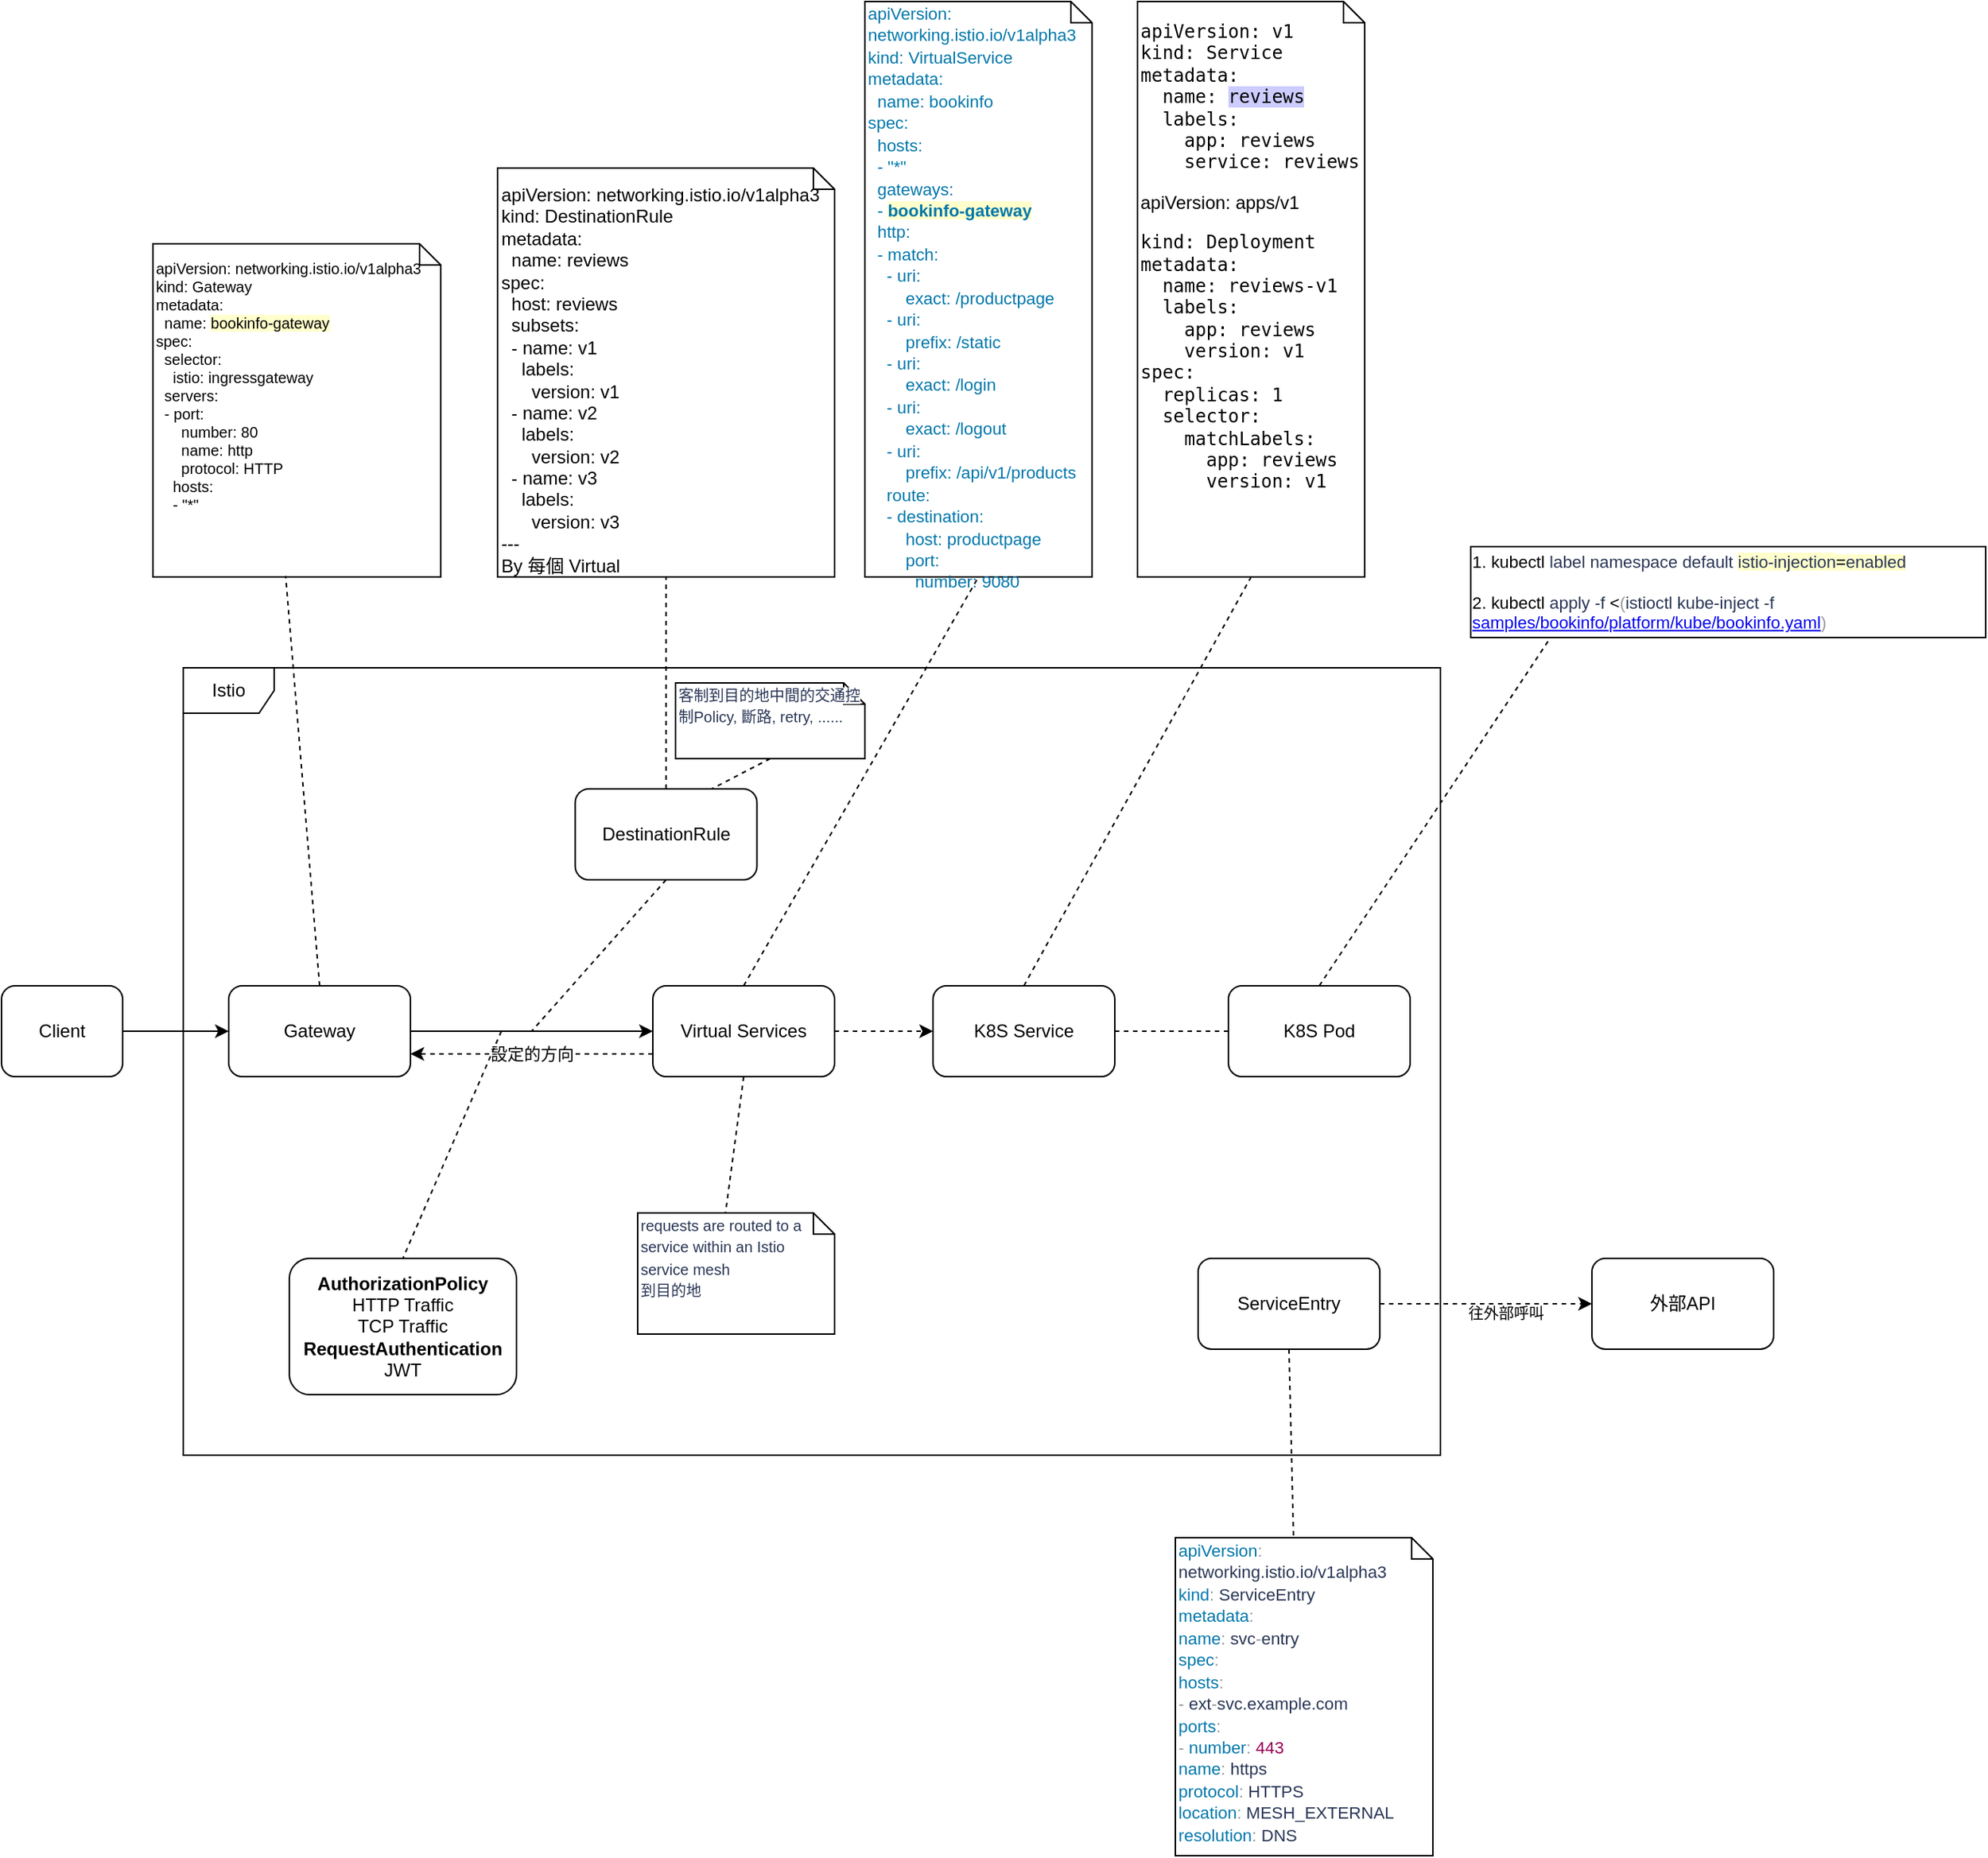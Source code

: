 <mxfile version="13.3.1" type="device"><diagram id="-g5RKFeJnQJrE_im4Ep_" name="Page-1"><mxGraphModel dx="1422" dy="1991" grid="1" gridSize="10" guides="1" tooltips="1" connect="1" arrows="1" fold="1" page="1" pageScale="1" pageWidth="827" pageHeight="1169" math="0" shadow="0"><root><mxCell id="0"/><mxCell id="1" parent="0"/><mxCell id="7yy62zQaG-G3kL9lAPRh-15" value="Istio" style="shape=umlFrame;whiteSpace=wrap;html=1;" vertex="1" parent="1"><mxGeometry x="370" y="-690" width="830" height="520" as="geometry"/></mxCell><mxCell id="7yy62zQaG-G3kL9lAPRh-1" value="Virtual Services" style="rounded=1;whiteSpace=wrap;html=1;" vertex="1" parent="1"><mxGeometry x="680" y="-480" width="120" height="60" as="geometry"/></mxCell><mxCell id="7yy62zQaG-G3kL9lAPRh-2" value="Gateway" style="rounded=1;whiteSpace=wrap;html=1;" vertex="1" parent="1"><mxGeometry x="400" y="-480" width="120" height="60" as="geometry"/></mxCell><mxCell id="7yy62zQaG-G3kL9lAPRh-3" value="&lt;span style=&quot;color: rgb(41 , 54 , 85) ; font-family: &amp;#34;barlow&amp;#34; , sans-serif ; background-color: rgb(255 , 255 , 255)&quot;&gt;&lt;font style=&quot;font-size: 10px&quot;&gt;requests are routed to a service within an Istio service mesh&lt;br&gt;到目的地&lt;br&gt;&lt;/font&gt;&lt;/span&gt;" style="shape=note;whiteSpace=wrap;html=1;size=14;verticalAlign=top;align=left;spacingTop=-6;" vertex="1" parent="1"><mxGeometry x="670" y="-330" width="130" height="80" as="geometry"/></mxCell><mxCell id="7yy62zQaG-G3kL9lAPRh-4" value="" style="endArrow=none;dashed=1;html=1;entryX=0;entryY=0;entryDx=58;entryDy=0;entryPerimeter=0;exitX=0.5;exitY=1;exitDx=0;exitDy=0;" edge="1" parent="1" source="7yy62zQaG-G3kL9lAPRh-1" target="7yy62zQaG-G3kL9lAPRh-3"><mxGeometry width="50" height="50" relative="1" as="geometry"><mxPoint x="745" y="-480" as="sourcePoint"/><mxPoint x="1150" y="-260" as="targetPoint"/></mxGeometry></mxCell><mxCell id="7yy62zQaG-G3kL9lAPRh-5" value="DestinationRule" style="rounded=1;whiteSpace=wrap;html=1;" vertex="1" parent="1"><mxGeometry x="628.75" y="-610" width="120" height="60" as="geometry"/></mxCell><mxCell id="7yy62zQaG-G3kL9lAPRh-6" value="&lt;font color=&quot;#293655&quot; face=&quot;barlow, sans-serif&quot;&gt;&lt;span style=&quot;font-size: 10px ; background-color: rgb(255 , 255 , 255)&quot;&gt;客制到目的地中間的交通控制Policy, 斷路, retry, ......&lt;/span&gt;&lt;/font&gt;" style="shape=note;whiteSpace=wrap;html=1;size=14;verticalAlign=top;align=left;spacingTop=-6;" vertex="1" parent="1"><mxGeometry x="695" y="-680" width="125" height="50" as="geometry"/></mxCell><mxCell id="7yy62zQaG-G3kL9lAPRh-7" value="" style="endArrow=none;dashed=1;html=1;entryX=0.75;entryY=0;entryDx=0;entryDy=0;exitX=0.5;exitY=1;exitDx=0;exitDy=0;exitPerimeter=0;" edge="1" parent="1" source="7yy62zQaG-G3kL9lAPRh-6" target="7yy62zQaG-G3kL9lAPRh-5"><mxGeometry width="50" height="50" relative="1" as="geometry"><mxPoint x="802.5" y="-320" as="sourcePoint"/><mxPoint x="802.5" y="-220" as="targetPoint"/></mxGeometry></mxCell><mxCell id="7yy62zQaG-G3kL9lAPRh-8" value="K8S Service" style="rounded=1;whiteSpace=wrap;html=1;" vertex="1" parent="1"><mxGeometry x="865" y="-480" width="120" height="60" as="geometry"/></mxCell><mxCell id="7yy62zQaG-G3kL9lAPRh-10" value="K8S Pod" style="rounded=1;whiteSpace=wrap;html=1;" vertex="1" parent="1"><mxGeometry x="1060" y="-480" width="120" height="60" as="geometry"/></mxCell><mxCell id="7yy62zQaG-G3kL9lAPRh-11" value="" style="endArrow=classic;html=1;exitX=1;exitY=0.5;exitDx=0;exitDy=0;" edge="1" parent="1" source="7yy62zQaG-G3kL9lAPRh-2" target="7yy62zQaG-G3kL9lAPRh-1"><mxGeometry width="50" height="50" relative="1" as="geometry"><mxPoint x="580" y="-450" as="sourcePoint"/><mxPoint x="840" y="-420" as="targetPoint"/></mxGeometry></mxCell><mxCell id="7yy62zQaG-G3kL9lAPRh-12" value="Client" style="rounded=1;whiteSpace=wrap;html=1;" vertex="1" parent="1"><mxGeometry x="250" y="-480" width="80" height="60" as="geometry"/></mxCell><mxCell id="7yy62zQaG-G3kL9lAPRh-13" value="" style="endArrow=classic;html=1;exitX=1;exitY=0.5;exitDx=0;exitDy=0;entryX=0;entryY=0.5;entryDx=0;entryDy=0;" edge="1" parent="1" source="7yy62zQaG-G3kL9lAPRh-12" target="7yy62zQaG-G3kL9lAPRh-2"><mxGeometry width="50" height="50" relative="1" as="geometry"><mxPoint x="580" y="-170" as="sourcePoint"/><mxPoint x="630" y="-220" as="targetPoint"/></mxGeometry></mxCell><mxCell id="7yy62zQaG-G3kL9lAPRh-16" value="設定的方向" style="endArrow=classic;html=1;exitX=0;exitY=0.75;exitDx=0;exitDy=0;entryX=1;entryY=0.75;entryDx=0;entryDy=0;dashed=1;" edge="1" parent="1" source="7yy62zQaG-G3kL9lAPRh-1" target="7yy62zQaG-G3kL9lAPRh-2"><mxGeometry width="50" height="50" relative="1" as="geometry"><mxPoint x="810" y="-460" as="sourcePoint"/><mxPoint x="580" y="-465" as="targetPoint"/></mxGeometry></mxCell><mxCell id="7yy62zQaG-G3kL9lAPRh-18" value="" style="endArrow=none;dashed=1;html=1;entryX=0.5;entryY=1;entryDx=0;entryDy=0;entryPerimeter=0;" edge="1" parent="1" source="7yy62zQaG-G3kL9lAPRh-5" target="7yy62zQaG-G3kL9lAPRh-28"><mxGeometry width="50" height="50" relative="1" as="geometry"><mxPoint x="640" y="-450" as="sourcePoint"/><mxPoint x="679.52" y="-1078.95" as="targetPoint"/></mxGeometry></mxCell><mxCell id="7yy62zQaG-G3kL9lAPRh-19" value="ServiceEntry" style="rounded=1;whiteSpace=wrap;html=1;" vertex="1" parent="1"><mxGeometry x="1040" y="-300" width="120" height="60" as="geometry"/></mxCell><mxCell id="7yy62zQaG-G3kL9lAPRh-20" value="&lt;span class=&quot;token key atrule&quot; style=&quot;box-sizing: border-box ; margin: 0px ; padding: 0px ; border: 0px ; font-stretch: inherit ; font-size: 11.2px ; line-height: inherit ; font-family: , &amp;#34;menlo&amp;#34; , &amp;#34;monaco&amp;#34; , &amp;#34;consolas&amp;#34; , &amp;#34;liberation mono&amp;#34; , &amp;#34;courier new&amp;#34; , monospace ; vertical-align: baseline ; color: rgb(0 , 119 , 170)&quot;&gt;apiVersion&lt;/span&gt;&lt;span class=&quot;token punctuation&quot; style=&quot;box-sizing: border-box ; margin: 0px ; padding: 0px ; border: 0px ; font-stretch: inherit ; font-size: 11.2px ; line-height: inherit ; font-family: , &amp;#34;menlo&amp;#34; , &amp;#34;monaco&amp;#34; , &amp;#34;consolas&amp;#34; , &amp;#34;liberation mono&amp;#34; , &amp;#34;courier new&amp;#34; , monospace ; vertical-align: baseline ; color: rgb(153 , 153 , 153)&quot;&gt;:&lt;/span&gt;&lt;span style=&quot;color: rgb(41 , 54 , 85) ; font-family: , &amp;#34;menlo&amp;#34; , &amp;#34;monaco&amp;#34; , &amp;#34;consolas&amp;#34; , &amp;#34;liberation mono&amp;#34; , &amp;#34;courier new&amp;#34; , monospace ; font-size: 11.2px&quot;&gt; networking.istio.io/v1alpha3&lt;br/&gt;&lt;/span&gt;&lt;span class=&quot;token key atrule&quot; style=&quot;box-sizing: border-box ; margin: 0px ; padding: 0px ; border: 0px ; font-stretch: inherit ; font-size: 11.2px ; line-height: inherit ; font-family: , &amp;#34;menlo&amp;#34; , &amp;#34;monaco&amp;#34; , &amp;#34;consolas&amp;#34; , &amp;#34;liberation mono&amp;#34; , &amp;#34;courier new&amp;#34; , monospace ; vertical-align: baseline ; color: rgb(0 , 119 , 170)&quot;&gt;kind&lt;/span&gt;&lt;span class=&quot;token punctuation&quot; style=&quot;box-sizing: border-box ; margin: 0px ; padding: 0px ; border: 0px ; font-stretch: inherit ; font-size: 11.2px ; line-height: inherit ; font-family: , &amp;#34;menlo&amp;#34; , &amp;#34;monaco&amp;#34; , &amp;#34;consolas&amp;#34; , &amp;#34;liberation mono&amp;#34; , &amp;#34;courier new&amp;#34; , monospace ; vertical-align: baseline ; color: rgb(153 , 153 , 153)&quot;&gt;:&lt;/span&gt;&lt;span style=&quot;color: rgb(41 , 54 , 85) ; font-family: , &amp;#34;menlo&amp;#34; , &amp;#34;monaco&amp;#34; , &amp;#34;consolas&amp;#34; , &amp;#34;liberation mono&amp;#34; , &amp;#34;courier new&amp;#34; , monospace ; font-size: 11.2px&quot;&gt; ServiceEntry&lt;br/&gt;&lt;/span&gt;&lt;span class=&quot;token key atrule&quot; style=&quot;box-sizing: border-box ; margin: 0px ; padding: 0px ; border: 0px ; font-stretch: inherit ; font-size: 11.2px ; line-height: inherit ; font-family: , &amp;#34;menlo&amp;#34; , &amp;#34;monaco&amp;#34; , &amp;#34;consolas&amp;#34; , &amp;#34;liberation mono&amp;#34; , &amp;#34;courier new&amp;#34; , monospace ; vertical-align: baseline ; color: rgb(0 , 119 , 170)&quot;&gt;metadata&lt;/span&gt;&lt;span class=&quot;token punctuation&quot; style=&quot;box-sizing: border-box ; margin: 0px ; padding: 0px ; border: 0px ; font-stretch: inherit ; font-size: 11.2px ; line-height: inherit ; font-family: , &amp;#34;menlo&amp;#34; , &amp;#34;monaco&amp;#34; , &amp;#34;consolas&amp;#34; , &amp;#34;liberation mono&amp;#34; , &amp;#34;courier new&amp;#34; , monospace ; vertical-align: baseline ; color: rgb(153 , 153 , 153)&quot;&gt;:&lt;/span&gt;&lt;span style=&quot;color: rgb(41 , 54 , 85) ; font-family: , &amp;#34;menlo&amp;#34; , &amp;#34;monaco&amp;#34; , &amp;#34;consolas&amp;#34; , &amp;#34;liberation mono&amp;#34; , &amp;#34;courier new&amp;#34; , monospace ; font-size: 11.2px&quot;&gt;&lt;br/&gt;  &lt;/span&gt;&lt;span class=&quot;token key atrule&quot; style=&quot;box-sizing: border-box ; margin: 0px ; padding: 0px ; border: 0px ; font-stretch: inherit ; font-size: 11.2px ; line-height: inherit ; font-family: , &amp;#34;menlo&amp;#34; , &amp;#34;monaco&amp;#34; , &amp;#34;consolas&amp;#34; , &amp;#34;liberation mono&amp;#34; , &amp;#34;courier new&amp;#34; , monospace ; vertical-align: baseline ; color: rgb(0 , 119 , 170)&quot;&gt;name&lt;/span&gt;&lt;span class=&quot;token punctuation&quot; style=&quot;box-sizing: border-box ; margin: 0px ; padding: 0px ; border: 0px ; font-stretch: inherit ; font-size: 11.2px ; line-height: inherit ; font-family: , &amp;#34;menlo&amp;#34; , &amp;#34;monaco&amp;#34; , &amp;#34;consolas&amp;#34; , &amp;#34;liberation mono&amp;#34; , &amp;#34;courier new&amp;#34; , monospace ; vertical-align: baseline ; color: rgb(153 , 153 , 153)&quot;&gt;:&lt;/span&gt;&lt;span style=&quot;color: rgb(41 , 54 , 85) ; font-family: , &amp;#34;menlo&amp;#34; , &amp;#34;monaco&amp;#34; , &amp;#34;consolas&amp;#34; , &amp;#34;liberation mono&amp;#34; , &amp;#34;courier new&amp;#34; , monospace ; font-size: 11.2px&quot;&gt; svc&lt;/span&gt;&lt;span class=&quot;token punctuation&quot; style=&quot;box-sizing: border-box ; margin: 0px ; padding: 0px ; border: 0px ; font-stretch: inherit ; font-size: 11.2px ; line-height: inherit ; font-family: , &amp;#34;menlo&amp;#34; , &amp;#34;monaco&amp;#34; , &amp;#34;consolas&amp;#34; , &amp;#34;liberation mono&amp;#34; , &amp;#34;courier new&amp;#34; , monospace ; vertical-align: baseline ; color: rgb(153 , 153 , 153)&quot;&gt;-&lt;/span&gt;&lt;span style=&quot;color: rgb(41 , 54 , 85) ; font-family: , &amp;#34;menlo&amp;#34; , &amp;#34;monaco&amp;#34; , &amp;#34;consolas&amp;#34; , &amp;#34;liberation mono&amp;#34; , &amp;#34;courier new&amp;#34; , monospace ; font-size: 11.2px&quot;&gt;entry&lt;br/&gt;&lt;/span&gt;&lt;span class=&quot;token key atrule&quot; style=&quot;box-sizing: border-box ; margin: 0px ; padding: 0px ; border: 0px ; font-stretch: inherit ; font-size: 11.2px ; line-height: inherit ; font-family: , &amp;#34;menlo&amp;#34; , &amp;#34;monaco&amp;#34; , &amp;#34;consolas&amp;#34; , &amp;#34;liberation mono&amp;#34; , &amp;#34;courier new&amp;#34; , monospace ; vertical-align: baseline ; color: rgb(0 , 119 , 170)&quot;&gt;spec&lt;/span&gt;&lt;span class=&quot;token punctuation&quot; style=&quot;box-sizing: border-box ; margin: 0px ; padding: 0px ; border: 0px ; font-stretch: inherit ; font-size: 11.2px ; line-height: inherit ; font-family: , &amp;#34;menlo&amp;#34; , &amp;#34;monaco&amp;#34; , &amp;#34;consolas&amp;#34; , &amp;#34;liberation mono&amp;#34; , &amp;#34;courier new&amp;#34; , monospace ; vertical-align: baseline ; color: rgb(153 , 153 , 153)&quot;&gt;:&lt;/span&gt;&lt;span style=&quot;color: rgb(41 , 54 , 85) ; font-family: , &amp;#34;menlo&amp;#34; , &amp;#34;monaco&amp;#34; , &amp;#34;consolas&amp;#34; , &amp;#34;liberation mono&amp;#34; , &amp;#34;courier new&amp;#34; , monospace ; font-size: 11.2px&quot;&gt;&lt;br/&gt;  &lt;/span&gt;&lt;span class=&quot;token key atrule&quot; style=&quot;box-sizing: border-box ; margin: 0px ; padding: 0px ; border: 0px ; font-stretch: inherit ; font-size: 11.2px ; line-height: inherit ; font-family: , &amp;#34;menlo&amp;#34; , &amp;#34;monaco&amp;#34; , &amp;#34;consolas&amp;#34; , &amp;#34;liberation mono&amp;#34; , &amp;#34;courier new&amp;#34; , monospace ; vertical-align: baseline ; color: rgb(0 , 119 , 170)&quot;&gt;hosts&lt;/span&gt;&lt;span class=&quot;token punctuation&quot; style=&quot;box-sizing: border-box ; margin: 0px ; padding: 0px ; border: 0px ; font-stretch: inherit ; font-size: 11.2px ; line-height: inherit ; font-family: , &amp;#34;menlo&amp;#34; , &amp;#34;monaco&amp;#34; , &amp;#34;consolas&amp;#34; , &amp;#34;liberation mono&amp;#34; , &amp;#34;courier new&amp;#34; , monospace ; vertical-align: baseline ; color: rgb(153 , 153 , 153)&quot;&gt;:&lt;/span&gt;&lt;span style=&quot;color: rgb(41 , 54 , 85) ; font-family: , &amp;#34;menlo&amp;#34; , &amp;#34;monaco&amp;#34; , &amp;#34;consolas&amp;#34; , &amp;#34;liberation mono&amp;#34; , &amp;#34;courier new&amp;#34; , monospace ; font-size: 11.2px&quot;&gt;&lt;br/&gt;  &lt;/span&gt;&lt;span class=&quot;token punctuation&quot; style=&quot;box-sizing: border-box ; margin: 0px ; padding: 0px ; border: 0px ; font-stretch: inherit ; font-size: 11.2px ; line-height: inherit ; font-family: , &amp;#34;menlo&amp;#34; , &amp;#34;monaco&amp;#34; , &amp;#34;consolas&amp;#34; , &amp;#34;liberation mono&amp;#34; , &amp;#34;courier new&amp;#34; , monospace ; vertical-align: baseline ; color: rgb(153 , 153 , 153)&quot;&gt;-&lt;/span&gt;&lt;span style=&quot;color: rgb(41 , 54 , 85) ; font-family: , &amp;#34;menlo&amp;#34; , &amp;#34;monaco&amp;#34; , &amp;#34;consolas&amp;#34; , &amp;#34;liberation mono&amp;#34; , &amp;#34;courier new&amp;#34; , monospace ; font-size: 11.2px&quot;&gt; ext&lt;/span&gt;&lt;span class=&quot;token punctuation&quot; style=&quot;box-sizing: border-box ; margin: 0px ; padding: 0px ; border: 0px ; font-stretch: inherit ; font-size: 11.2px ; line-height: inherit ; font-family: , &amp;#34;menlo&amp;#34; , &amp;#34;monaco&amp;#34; , &amp;#34;consolas&amp;#34; , &amp;#34;liberation mono&amp;#34; , &amp;#34;courier new&amp;#34; , monospace ; vertical-align: baseline ; color: rgb(153 , 153 , 153)&quot;&gt;-&lt;/span&gt;&lt;span style=&quot;color: rgb(41 , 54 , 85) ; font-family: , &amp;#34;menlo&amp;#34; , &amp;#34;monaco&amp;#34; , &amp;#34;consolas&amp;#34; , &amp;#34;liberation mono&amp;#34; , &amp;#34;courier new&amp;#34; , monospace ; font-size: 11.2px&quot;&gt;svc.example.com&lt;br/&gt;  &lt;/span&gt;&lt;span class=&quot;token key atrule&quot; style=&quot;box-sizing: border-box ; margin: 0px ; padding: 0px ; border: 0px ; font-stretch: inherit ; font-size: 11.2px ; line-height: inherit ; font-family: , &amp;#34;menlo&amp;#34; , &amp;#34;monaco&amp;#34; , &amp;#34;consolas&amp;#34; , &amp;#34;liberation mono&amp;#34; , &amp;#34;courier new&amp;#34; , monospace ; vertical-align: baseline ; color: rgb(0 , 119 , 170)&quot;&gt;ports&lt;/span&gt;&lt;span class=&quot;token punctuation&quot; style=&quot;box-sizing: border-box ; margin: 0px ; padding: 0px ; border: 0px ; font-stretch: inherit ; font-size: 11.2px ; line-height: inherit ; font-family: , &amp;#34;menlo&amp;#34; , &amp;#34;monaco&amp;#34; , &amp;#34;consolas&amp;#34; , &amp;#34;liberation mono&amp;#34; , &amp;#34;courier new&amp;#34; , monospace ; vertical-align: baseline ; color: rgb(153 , 153 , 153)&quot;&gt;:&lt;/span&gt;&lt;span style=&quot;color: rgb(41 , 54 , 85) ; font-family: , &amp;#34;menlo&amp;#34; , &amp;#34;monaco&amp;#34; , &amp;#34;consolas&amp;#34; , &amp;#34;liberation mono&amp;#34; , &amp;#34;courier new&amp;#34; , monospace ; font-size: 11.2px&quot;&gt;&lt;br/&gt;  &lt;/span&gt;&lt;span class=&quot;token punctuation&quot; style=&quot;box-sizing: border-box ; margin: 0px ; padding: 0px ; border: 0px ; font-stretch: inherit ; font-size: 11.2px ; line-height: inherit ; font-family: , &amp;#34;menlo&amp;#34; , &amp;#34;monaco&amp;#34; , &amp;#34;consolas&amp;#34; , &amp;#34;liberation mono&amp;#34; , &amp;#34;courier new&amp;#34; , monospace ; vertical-align: baseline ; color: rgb(153 , 153 , 153)&quot;&gt;-&lt;/span&gt;&lt;span style=&quot;color: rgb(41 , 54 , 85) ; font-family: , &amp;#34;menlo&amp;#34; , &amp;#34;monaco&amp;#34; , &amp;#34;consolas&amp;#34; , &amp;#34;liberation mono&amp;#34; , &amp;#34;courier new&amp;#34; , monospace ; font-size: 11.2px&quot;&gt; &lt;/span&gt;&lt;span class=&quot;token key atrule&quot; style=&quot;box-sizing: border-box ; margin: 0px ; padding: 0px ; border: 0px ; font-stretch: inherit ; font-size: 11.2px ; line-height: inherit ; font-family: , &amp;#34;menlo&amp;#34; , &amp;#34;monaco&amp;#34; , &amp;#34;consolas&amp;#34; , &amp;#34;liberation mono&amp;#34; , &amp;#34;courier new&amp;#34; , monospace ; vertical-align: baseline ; color: rgb(0 , 119 , 170)&quot;&gt;number&lt;/span&gt;&lt;span class=&quot;token punctuation&quot; style=&quot;box-sizing: border-box ; margin: 0px ; padding: 0px ; border: 0px ; font-stretch: inherit ; font-size: 11.2px ; line-height: inherit ; font-family: , &amp;#34;menlo&amp;#34; , &amp;#34;monaco&amp;#34; , &amp;#34;consolas&amp;#34; , &amp;#34;liberation mono&amp;#34; , &amp;#34;courier new&amp;#34; , monospace ; vertical-align: baseline ; color: rgb(153 , 153 , 153)&quot;&gt;:&lt;/span&gt;&lt;span style=&quot;color: rgb(41 , 54 , 85) ; font-family: , &amp;#34;menlo&amp;#34; , &amp;#34;monaco&amp;#34; , &amp;#34;consolas&amp;#34; , &amp;#34;liberation mono&amp;#34; , &amp;#34;courier new&amp;#34; , monospace ; font-size: 11.2px&quot;&gt; &lt;/span&gt;&lt;span class=&quot;token number&quot; style=&quot;box-sizing: border-box ; margin: 0px ; padding: 0px ; border: 0px ; font-stretch: inherit ; font-size: 11.2px ; line-height: inherit ; font-family: , &amp;#34;menlo&amp;#34; , &amp;#34;monaco&amp;#34; , &amp;#34;consolas&amp;#34; , &amp;#34;liberation mono&amp;#34; , &amp;#34;courier new&amp;#34; , monospace ; vertical-align: baseline ; color: rgb(153 , 0 , 85)&quot;&gt;443&lt;/span&gt;&lt;span style=&quot;color: rgb(41 , 54 , 85) ; font-family: , &amp;#34;menlo&amp;#34; , &amp;#34;monaco&amp;#34; , &amp;#34;consolas&amp;#34; , &amp;#34;liberation mono&amp;#34; , &amp;#34;courier new&amp;#34; , monospace ; font-size: 11.2px&quot;&gt;&lt;br/&gt;    &lt;/span&gt;&lt;span class=&quot;token key atrule&quot; style=&quot;box-sizing: border-box ; margin: 0px ; padding: 0px ; border: 0px ; font-stretch: inherit ; font-size: 11.2px ; line-height: inherit ; font-family: , &amp;#34;menlo&amp;#34; , &amp;#34;monaco&amp;#34; , &amp;#34;consolas&amp;#34; , &amp;#34;liberation mono&amp;#34; , &amp;#34;courier new&amp;#34; , monospace ; vertical-align: baseline ; color: rgb(0 , 119 , 170)&quot;&gt;name&lt;/span&gt;&lt;span class=&quot;token punctuation&quot; style=&quot;box-sizing: border-box ; margin: 0px ; padding: 0px ; border: 0px ; font-stretch: inherit ; font-size: 11.2px ; line-height: inherit ; font-family: , &amp;#34;menlo&amp;#34; , &amp;#34;monaco&amp;#34; , &amp;#34;consolas&amp;#34; , &amp;#34;liberation mono&amp;#34; , &amp;#34;courier new&amp;#34; , monospace ; vertical-align: baseline ; color: rgb(153 , 153 , 153)&quot;&gt;:&lt;/span&gt;&lt;span style=&quot;color: rgb(41 , 54 , 85) ; font-family: , &amp;#34;menlo&amp;#34; , &amp;#34;monaco&amp;#34; , &amp;#34;consolas&amp;#34; , &amp;#34;liberation mono&amp;#34; , &amp;#34;courier new&amp;#34; , monospace ; font-size: 11.2px&quot;&gt; https&lt;br/&gt;    &lt;/span&gt;&lt;span class=&quot;token key atrule&quot; style=&quot;box-sizing: border-box ; margin: 0px ; padding: 0px ; border: 0px ; font-stretch: inherit ; font-size: 11.2px ; line-height: inherit ; font-family: , &amp;#34;menlo&amp;#34; , &amp;#34;monaco&amp;#34; , &amp;#34;consolas&amp;#34; , &amp;#34;liberation mono&amp;#34; , &amp;#34;courier new&amp;#34; , monospace ; vertical-align: baseline ; color: rgb(0 , 119 , 170)&quot;&gt;protocol&lt;/span&gt;&lt;span class=&quot;token punctuation&quot; style=&quot;box-sizing: border-box ; margin: 0px ; padding: 0px ; border: 0px ; font-stretch: inherit ; font-size: 11.2px ; line-height: inherit ; font-family: , &amp;#34;menlo&amp;#34; , &amp;#34;monaco&amp;#34; , &amp;#34;consolas&amp;#34; , &amp;#34;liberation mono&amp;#34; , &amp;#34;courier new&amp;#34; , monospace ; vertical-align: baseline ; color: rgb(153 , 153 , 153)&quot;&gt;:&lt;/span&gt;&lt;span style=&quot;color: rgb(41 , 54 , 85) ; font-family: , &amp;#34;menlo&amp;#34; , &amp;#34;monaco&amp;#34; , &amp;#34;consolas&amp;#34; , &amp;#34;liberation mono&amp;#34; , &amp;#34;courier new&amp;#34; , monospace ; font-size: 11.2px&quot;&gt; HTTPS&lt;br/&gt;  &lt;/span&gt;&lt;span class=&quot;token key atrule&quot; style=&quot;box-sizing: border-box ; margin: 0px ; padding: 0px ; border: 0px ; font-stretch: inherit ; font-size: 11.2px ; line-height: inherit ; font-family: , &amp;#34;menlo&amp;#34; , &amp;#34;monaco&amp;#34; , &amp;#34;consolas&amp;#34; , &amp;#34;liberation mono&amp;#34; , &amp;#34;courier new&amp;#34; , monospace ; vertical-align: baseline ; color: rgb(0 , 119 , 170)&quot;&gt;location&lt;/span&gt;&lt;span class=&quot;token punctuation&quot; style=&quot;box-sizing: border-box ; margin: 0px ; padding: 0px ; border: 0px ; font-stretch: inherit ; font-size: 11.2px ; line-height: inherit ; font-family: , &amp;#34;menlo&amp;#34; , &amp;#34;monaco&amp;#34; , &amp;#34;consolas&amp;#34; , &amp;#34;liberation mono&amp;#34; , &amp;#34;courier new&amp;#34; , monospace ; vertical-align: baseline ; color: rgb(153 , 153 , 153)&quot;&gt;:&lt;/span&gt;&lt;span style=&quot;color: rgb(41 , 54 , 85) ; font-family: , &amp;#34;menlo&amp;#34; , &amp;#34;monaco&amp;#34; , &amp;#34;consolas&amp;#34; , &amp;#34;liberation mono&amp;#34; , &amp;#34;courier new&amp;#34; , monospace ; font-size: 11.2px&quot;&gt; MESH_EXTERNAL&lt;br/&gt;  &lt;/span&gt;&lt;span class=&quot;token key atrule&quot; style=&quot;box-sizing: border-box ; margin: 0px ; padding: 0px ; border: 0px ; font-stretch: inherit ; font-size: 11.2px ; line-height: inherit ; font-family: , &amp;#34;menlo&amp;#34; , &amp;#34;monaco&amp;#34; , &amp;#34;consolas&amp;#34; , &amp;#34;liberation mono&amp;#34; , &amp;#34;courier new&amp;#34; , monospace ; vertical-align: baseline ; color: rgb(0 , 119 , 170)&quot;&gt;resolution&lt;/span&gt;&lt;span class=&quot;token punctuation&quot; style=&quot;box-sizing: border-box ; margin: 0px ; padding: 0px ; border: 0px ; font-stretch: inherit ; font-size: 11.2px ; line-height: inherit ; font-family: , &amp;#34;menlo&amp;#34; , &amp;#34;monaco&amp;#34; , &amp;#34;consolas&amp;#34; , &amp;#34;liberation mono&amp;#34; , &amp;#34;courier new&amp;#34; , monospace ; vertical-align: baseline ; color: rgb(153 , 153 , 153)&quot;&gt;:&lt;/span&gt;&lt;span style=&quot;color: rgb(41 , 54 , 85) ; font-family: , &amp;#34;menlo&amp;#34; , &amp;#34;monaco&amp;#34; , &amp;#34;consolas&amp;#34; , &amp;#34;liberation mono&amp;#34; , &amp;#34;courier new&amp;#34; , monospace ; font-size: 11.2px&quot;&gt; DNS&lt;/span&gt;" style="shape=note;whiteSpace=wrap;html=1;size=14;verticalAlign=top;align=left;spacingTop=-6;" vertex="1" parent="1"><mxGeometry x="1025" y="-115.5" width="170" height="210" as="geometry"/></mxCell><mxCell id="7yy62zQaG-G3kL9lAPRh-21" value="" style="endArrow=none;dashed=1;html=1;entryX=0;entryY=0;entryDx=78;entryDy=0;entryPerimeter=0;exitX=0.5;exitY=1;exitDx=0;exitDy=0;" edge="1" parent="1" source="7yy62zQaG-G3kL9lAPRh-19" target="7yy62zQaG-G3kL9lAPRh-20"><mxGeometry width="50" height="50" relative="1" as="geometry"><mxPoint x="810" y="-460" as="sourcePoint"/><mxPoint x="860" y="-510" as="targetPoint"/></mxGeometry></mxCell><mxCell id="7yy62zQaG-G3kL9lAPRh-22" value="" style="endArrow=classic;html=1;dashed=1;exitX=1;exitY=0.5;exitDx=0;exitDy=0;entryX=0;entryY=0.5;entryDx=0;entryDy=0;" edge="1" parent="1" source="7yy62zQaG-G3kL9lAPRh-1" target="7yy62zQaG-G3kL9lAPRh-8"><mxGeometry width="50" height="50" relative="1" as="geometry"><mxPoint x="810" y="-360" as="sourcePoint"/><mxPoint x="860" y="-410" as="targetPoint"/></mxGeometry></mxCell><mxCell id="7yy62zQaG-G3kL9lAPRh-23" value="&lt;pre style=&quot;overflow-wrap: break-word&quot;&gt;&lt;font face=&quot;Helvetica&quot; style=&quot;font-size: 10px&quot;&gt;apiVersion: networking.istio.io/v1alpha3&lt;br&gt;kind: Gateway&lt;br&gt;metadata:&lt;br&gt;  name: &lt;span style=&quot;background-color: rgb(255 , 255 , 204)&quot;&gt;bookinfo-gateway&lt;/span&gt;&lt;br&gt;spec:&lt;br&gt;  selector:&lt;br&gt;    istio: ingressgateway&lt;br&gt;  servers:&lt;br&gt;  - port:&lt;br&gt;      number: 80&lt;br&gt;      name: http&lt;br&gt;      protocol: HTTP&lt;br&gt;    hosts:&lt;br&gt;    - &quot;*&quot;&lt;/font&gt;&lt;/pre&gt;" style="shape=note;whiteSpace=wrap;html=1;size=14;verticalAlign=top;align=left;spacingTop=-6;fontSize=10;" vertex="1" parent="1"><mxGeometry x="350" y="-970" width="190" height="220" as="geometry"/></mxCell><mxCell id="7yy62zQaG-G3kL9lAPRh-24" value="" style="endArrow=none;dashed=1;html=1;fontSize=10;entryX=0.461;entryY=0.997;entryDx=0;entryDy=0;entryPerimeter=0;exitX=0.5;exitY=0;exitDx=0;exitDy=0;" edge="1" parent="1" source="7yy62zQaG-G3kL9lAPRh-2" target="7yy62zQaG-G3kL9lAPRh-23"><mxGeometry width="50" height="50" relative="1" as="geometry"><mxPoint x="790" y="-620" as="sourcePoint"/><mxPoint x="840" y="-670" as="targetPoint"/></mxGeometry></mxCell><mxCell id="7yy62zQaG-G3kL9lAPRh-25" value="&lt;div&gt;&lt;font color=&quot;#0077aa&quot;&gt;&lt;span style=&quot;font-size: 11.2px&quot;&gt;apiVersion: networking.istio.io/v1alpha3&lt;/span&gt;&lt;/font&gt;&lt;/div&gt;&lt;div&gt;&lt;font color=&quot;#0077aa&quot;&gt;&lt;span style=&quot;font-size: 11.2px&quot;&gt;kind: VirtualService&lt;/span&gt;&lt;/font&gt;&lt;/div&gt;&lt;div&gt;&lt;font color=&quot;#0077aa&quot;&gt;&lt;span style=&quot;font-size: 11.2px&quot;&gt;metadata:&lt;/span&gt;&lt;/font&gt;&lt;/div&gt;&lt;div&gt;&lt;font color=&quot;#0077aa&quot;&gt;&lt;span style=&quot;font-size: 11.2px&quot;&gt;&amp;nbsp; name: bookinfo&lt;/span&gt;&lt;/font&gt;&lt;/div&gt;&lt;div&gt;&lt;font color=&quot;#0077aa&quot;&gt;&lt;span style=&quot;font-size: 11.2px&quot;&gt;spec:&lt;/span&gt;&lt;/font&gt;&lt;/div&gt;&lt;div&gt;&lt;font color=&quot;#0077aa&quot;&gt;&lt;span style=&quot;font-size: 11.2px&quot;&gt;&amp;nbsp; hosts:&lt;/span&gt;&lt;/font&gt;&lt;/div&gt;&lt;div&gt;&lt;font color=&quot;#0077aa&quot;&gt;&lt;span style=&quot;font-size: 11.2px&quot;&gt;&amp;nbsp; - &quot;*&quot;&lt;/span&gt;&lt;/font&gt;&lt;/div&gt;&lt;div&gt;&lt;font color=&quot;#0077aa&quot;&gt;&lt;span style=&quot;font-size: 11.2px&quot;&gt;&amp;nbsp; gateways:&lt;/span&gt;&lt;/font&gt;&lt;/div&gt;&lt;div&gt;&lt;font color=&quot;#0077aa&quot;&gt;&lt;span style=&quot;font-size: 11.2px&quot;&gt;&amp;nbsp; - &lt;b style=&quot;background-color: rgb(255 , 255 , 204)&quot;&gt;bookinfo-gateway&lt;/b&gt;&lt;/span&gt;&lt;/font&gt;&lt;/div&gt;&lt;div&gt;&lt;font color=&quot;#0077aa&quot;&gt;&lt;span style=&quot;font-size: 11.2px&quot;&gt;&amp;nbsp; http:&lt;/span&gt;&lt;/font&gt;&lt;/div&gt;&lt;div&gt;&lt;font color=&quot;#0077aa&quot;&gt;&lt;span style=&quot;font-size: 11.2px&quot;&gt;&amp;nbsp; - match:&lt;/span&gt;&lt;/font&gt;&lt;/div&gt;&lt;div&gt;&lt;font color=&quot;#0077aa&quot;&gt;&lt;span style=&quot;font-size: 11.2px&quot;&gt;&amp;nbsp; &amp;nbsp; - uri:&lt;/span&gt;&lt;/font&gt;&lt;/div&gt;&lt;div&gt;&lt;font color=&quot;#0077aa&quot;&gt;&lt;span style=&quot;font-size: 11.2px&quot;&gt;&amp;nbsp; &amp;nbsp; &amp;nbsp; &amp;nbsp; exact: /productpage&lt;/span&gt;&lt;/font&gt;&lt;/div&gt;&lt;div&gt;&lt;font color=&quot;#0077aa&quot;&gt;&lt;span style=&quot;font-size: 11.2px&quot;&gt;&amp;nbsp; &amp;nbsp; - uri:&lt;/span&gt;&lt;/font&gt;&lt;/div&gt;&lt;div&gt;&lt;font color=&quot;#0077aa&quot;&gt;&lt;span style=&quot;font-size: 11.2px&quot;&gt;&amp;nbsp; &amp;nbsp; &amp;nbsp; &amp;nbsp; prefix: /static&lt;/span&gt;&lt;/font&gt;&lt;/div&gt;&lt;div&gt;&lt;font color=&quot;#0077aa&quot;&gt;&lt;span style=&quot;font-size: 11.2px&quot;&gt;&amp;nbsp; &amp;nbsp; - uri:&lt;/span&gt;&lt;/font&gt;&lt;/div&gt;&lt;div&gt;&lt;font color=&quot;#0077aa&quot;&gt;&lt;span style=&quot;font-size: 11.2px&quot;&gt;&amp;nbsp; &amp;nbsp; &amp;nbsp; &amp;nbsp; exact: /login&lt;/span&gt;&lt;/font&gt;&lt;/div&gt;&lt;div&gt;&lt;font color=&quot;#0077aa&quot;&gt;&lt;span style=&quot;font-size: 11.2px&quot;&gt;&amp;nbsp; &amp;nbsp; - uri:&lt;/span&gt;&lt;/font&gt;&lt;/div&gt;&lt;div&gt;&lt;font color=&quot;#0077aa&quot;&gt;&lt;span style=&quot;font-size: 11.2px&quot;&gt;&amp;nbsp; &amp;nbsp; &amp;nbsp; &amp;nbsp; exact: /logout&lt;/span&gt;&lt;/font&gt;&lt;/div&gt;&lt;div&gt;&lt;font color=&quot;#0077aa&quot;&gt;&lt;span style=&quot;font-size: 11.2px&quot;&gt;&amp;nbsp; &amp;nbsp; - uri:&lt;/span&gt;&lt;/font&gt;&lt;/div&gt;&lt;div&gt;&lt;font color=&quot;#0077aa&quot;&gt;&lt;span style=&quot;font-size: 11.2px&quot;&gt;&amp;nbsp; &amp;nbsp; &amp;nbsp; &amp;nbsp; prefix: /api/v1/products&lt;/span&gt;&lt;/font&gt;&lt;/div&gt;&lt;div&gt;&lt;font color=&quot;#0077aa&quot;&gt;&lt;span style=&quot;font-size: 11.2px&quot;&gt;&amp;nbsp; &amp;nbsp; route:&lt;/span&gt;&lt;/font&gt;&lt;/div&gt;&lt;div&gt;&lt;font color=&quot;#0077aa&quot;&gt;&lt;span style=&quot;font-size: 11.2px&quot;&gt;&amp;nbsp; &amp;nbsp; - destination:&lt;/span&gt;&lt;/font&gt;&lt;/div&gt;&lt;div&gt;&lt;font color=&quot;#0077aa&quot;&gt;&lt;span style=&quot;font-size: 11.2px&quot;&gt;&amp;nbsp; &amp;nbsp; &amp;nbsp; &amp;nbsp; host: productpage&lt;/span&gt;&lt;/font&gt;&lt;/div&gt;&lt;div&gt;&lt;font color=&quot;#0077aa&quot;&gt;&lt;span style=&quot;font-size: 11.2px&quot;&gt;&amp;nbsp; &amp;nbsp; &amp;nbsp; &amp;nbsp; port:&lt;/span&gt;&lt;/font&gt;&lt;/div&gt;&lt;div&gt;&lt;font color=&quot;#0077aa&quot;&gt;&lt;span style=&quot;font-size: 11.2px&quot;&gt;&amp;nbsp; &amp;nbsp; &amp;nbsp; &amp;nbsp; &amp;nbsp; number: 9080&lt;/span&gt;&lt;/font&gt;&lt;/div&gt;" style="shape=note;whiteSpace=wrap;html=1;size=14;verticalAlign=top;align=left;spacingTop=-6;" vertex="1" parent="1"><mxGeometry x="820" y="-1130" width="150" height="380" as="geometry"/></mxCell><mxCell id="7yy62zQaG-G3kL9lAPRh-27" value="" style="endArrow=none;dashed=1;html=1;entryX=0.5;entryY=1;entryDx=0;entryDy=0;entryPerimeter=0;exitX=0.5;exitY=0;exitDx=0;exitDy=0;" edge="1" parent="1" source="7yy62zQaG-G3kL9lAPRh-1" target="7yy62zQaG-G3kL9lAPRh-25"><mxGeometry width="50" height="50" relative="1" as="geometry"><mxPoint x="950" y="-610" as="sourcePoint"/><mxPoint x="1180.53" y="-1006.05" as="targetPoint"/></mxGeometry></mxCell><mxCell id="7yy62zQaG-G3kL9lAPRh-28" value="&lt;pre style=&quot;overflow-wrap: break-word&quot;&gt;&lt;pre style=&quot;overflow-wrap: break-word&quot;&gt;&lt;pre style=&quot;overflow-wrap: break-word&quot;&gt;&lt;font face=&quot;Helvetica&quot; style=&quot;font-size: 12px&quot;&gt;apiVersion: networking.istio.io/v1alpha3&lt;br&gt;kind: DestinationRule&lt;br&gt;metadata:&lt;br&gt;  name: reviews&lt;br&gt;spec:&lt;br&gt;  host: reviews&lt;br&gt;  subsets:&lt;br&gt;  - name: v1&lt;br&gt;    labels:&lt;br&gt;      version: v1&lt;br&gt;  - name: v2&lt;br&gt;    labels:&lt;br&gt;      version: v2&lt;br&gt;  - name: v3&lt;br&gt;    labels:&lt;br&gt;      version: v3&lt;br&gt;---&lt;br/&gt;By 每個 Virtual&lt;/font&gt;&lt;/pre&gt;&lt;/pre&gt;&lt;/pre&gt;" style="shape=note;whiteSpace=wrap;html=1;size=14;verticalAlign=top;align=left;spacingTop=-6;fontSize=10;" vertex="1" parent="1"><mxGeometry x="577.5" y="-1020" width="222.5" height="270" as="geometry"/></mxCell><mxCell id="7yy62zQaG-G3kL9lAPRh-29" value="&lt;div style=&quot;text-align: left&quot;&gt;&lt;span class=&quot;token function&quot; style=&quot;box-sizing: border-box ; margin: 0px ; padding: 0px ; border: 0px ; font-stretch: inherit ; font-size: 11.2px ; line-height: inherit ; vertical-align: baseline&quot;&gt;1. kubectl&lt;/span&gt;&lt;span style=&quot;color: rgb(41 , 54 , 85) ; font-size: 11.2px&quot;&gt; label namespace default &lt;span style=&quot;background-color: rgb(255 , 255 , 204)&quot;&gt;istio-injection&lt;/span&gt;&lt;/span&gt;&lt;span style=&quot;background-color: rgb(255 , 255 , 204)&quot;&gt;&lt;span class=&quot;token operator&quot; style=&quot;box-sizing: border-box ; margin: 0px ; padding: 0px ; border: 0px ; font-stretch: inherit ; font-size: 11.2px ; line-height: inherit ; vertical-align: baseline&quot;&gt;=&lt;/span&gt;&lt;font color=&quot;#293655&quot;&gt;&lt;span style=&quot;font-size: 11.2px&quot;&gt;enabled&lt;/span&gt;&lt;/font&gt;&lt;/span&gt;&lt;/div&gt;&lt;span style=&quot;background-color: rgb(255 , 255 , 204)&quot;&gt;&lt;div style=&quot;text-align: left&quot;&gt;&lt;font color=&quot;#293655&quot;&gt;&lt;span style=&quot;font-size: 11.2px&quot;&gt;&lt;br&gt;&lt;/span&gt;&lt;/font&gt;&lt;/div&gt;&lt;/span&gt;&lt;span class=&quot;token function&quot; style=&quot;box-sizing: border-box ; margin: 0px ; padding: 0px ; border: 0px ; font-stretch: inherit ; font-size: 11.2px ; line-height: inherit ; font-family: , &amp;#34;menlo&amp;#34; , &amp;#34;monaco&amp;#34; , &amp;#34;consolas&amp;#34; , &amp;#34;liberation mono&amp;#34; , &amp;#34;courier new&amp;#34; , monospace ; vertical-align: baseline&quot;&gt;&lt;div style=&quot;text-align: left&quot;&gt;&lt;span class=&quot;token function&quot; style=&quot;box-sizing: border-box ; margin: 0px ; padding: 0px ; border: 0px ; font-stretch: inherit ; font-size: 11.2px ; line-height: inherit ; vertical-align: baseline&quot;&gt;2. kubectl&lt;/span&gt;&lt;span style=&quot;color: rgb(41 , 54 , 85) ; font-size: 11.2px&quot;&gt; apply -f &lt;/span&gt;&lt;span class=&quot;token operator&quot; style=&quot;box-sizing: border-box ; margin: 0px ; padding: 0px ; border: 0px ; font-stretch: inherit ; font-size: 11.2px ; line-height: inherit ; vertical-align: baseline&quot;&gt;&amp;lt;&lt;/span&gt;&lt;span class=&quot;token punctuation&quot; style=&quot;box-sizing: border-box ; margin: 0px ; padding: 0px ; border: 0px ; font-stretch: inherit ; font-size: 11.2px ; line-height: inherit ; vertical-align: baseline ; color: rgb(153 , 153 , 153)&quot;&gt;(&lt;/span&gt;&lt;span style=&quot;color: rgb(41 , 54 , 85) ; font-size: 11.2px&quot;&gt;istioctl kube-inject -f &lt;/span&gt;&lt;a href=&quot;https://raw.githubusercontent.com/istio/istio/release-1.11/samples/bookinfo/platform/kube/bookinfo.yaml&quot; target=&quot;_blank&quot; style=&quot;box-sizing: border-box ; margin: 0px ; padding: 0px ; border: 0px ; font-stretch: inherit ; font-size: 11.2px ; line-height: inherit ; font-family: &amp;#34;barlow&amp;#34; , sans-serif ; vertical-align: baseline&quot;&gt;samples/bookinfo/platform/kube/bookinfo.yaml&lt;/a&gt;&lt;span class=&quot;token punctuation&quot; style=&quot;box-sizing: border-box ; margin: 0px ; padding: 0px ; border: 0px ; font-stretch: inherit ; font-size: 11.2px ; line-height: inherit ; vertical-align: baseline ; color: rgb(153 , 153 , 153)&quot;&gt;)&lt;/span&gt;&lt;/div&gt;&lt;/span&gt;" style="rounded=0;whiteSpace=wrap;html=1;fontSize=10;" vertex="1" parent="1"><mxGeometry x="1220" y="-770" width="340" height="60" as="geometry"/></mxCell><mxCell id="7yy62zQaG-G3kL9lAPRh-30" value="" style="endArrow=none;dashed=1;html=1;fontSize=10;entryX=0.153;entryY=1.017;entryDx=0;entryDy=0;entryPerimeter=0;exitX=0.5;exitY=0;exitDx=0;exitDy=0;" edge="1" parent="1" source="7yy62zQaG-G3kL9lAPRh-10" target="7yy62zQaG-G3kL9lAPRh-29"><mxGeometry width="50" height="50" relative="1" as="geometry"><mxPoint x="1120" y="-590" as="sourcePoint"/><mxPoint x="1170" y="-640" as="targetPoint"/></mxGeometry></mxCell><mxCell id="7yy62zQaG-G3kL9lAPRh-31" value="&lt;font style=&quot;font-size: 12px&quot;&gt;外部API&lt;/font&gt;" style="rounded=1;whiteSpace=wrap;html=1;fontSize=10;" vertex="1" parent="1"><mxGeometry x="1300" y="-300" width="120" height="60" as="geometry"/></mxCell><mxCell id="7yy62zQaG-G3kL9lAPRh-32" value="" style="endArrow=classic;html=1;dashed=1;fontSize=10;exitX=1;exitY=0.5;exitDx=0;exitDy=0;entryX=0;entryY=0.5;entryDx=0;entryDy=0;" edge="1" parent="1" source="7yy62zQaG-G3kL9lAPRh-19" target="7yy62zQaG-G3kL9lAPRh-31"><mxGeometry width="50" height="50" relative="1" as="geometry"><mxPoint x="1140" y="-390" as="sourcePoint"/><mxPoint x="1190" y="-440" as="targetPoint"/></mxGeometry></mxCell><mxCell id="7yy62zQaG-G3kL9lAPRh-33" value="往外部呼叫" style="edgeLabel;html=1;align=center;verticalAlign=middle;resizable=0;points=[];fontSize=10;" vertex="1" connectable="0" parent="7yy62zQaG-G3kL9lAPRh-32"><mxGeometry x="-0.235" relative="1" as="geometry"><mxPoint x="29.21" y="5.62" as="offset"/></mxGeometry></mxCell><mxCell id="7yy62zQaG-G3kL9lAPRh-34" value="&lt;pre style=&quot;overflow-wrap: break-word&quot;&gt;apiVersion: v1&lt;br&gt;kind: Service&lt;br&gt;metadata:&lt;br&gt;  name: &lt;span style=&quot;background-color: rgb(204 , 204 , 255)&quot;&gt;reviews&lt;/span&gt;&lt;br&gt;  labels:&lt;br&gt;    app: reviews&lt;br&gt;    service: reviews&lt;/pre&gt;&lt;pre style=&quot;overflow-wrap: break-word&quot;&gt;&lt;span style=&quot;font-family: &amp;#34;helvetica&amp;#34; ; white-space: normal&quot;&gt;apiVersion: apps/v1&lt;/span&gt;&lt;br&gt;&lt;/pre&gt;&lt;pre style=&quot;overflow-wrap: break-word&quot;&gt;&lt;pre style=&quot;overflow-wrap: break-word&quot;&gt;kind: Deployment&lt;br&gt;metadata:&lt;br&gt;  name: reviews-v1&lt;br&gt;  labels:&lt;br&gt;    app: reviews&lt;br&gt;    version: v1&lt;br&gt;spec:&lt;br&gt;  replicas: 1&lt;br&gt;  selector:&lt;br&gt;    matchLabels:&lt;br&gt;      app: reviews&lt;br&gt;      version: v1&lt;/pre&gt;&lt;/pre&gt;" style="shape=note;whiteSpace=wrap;html=1;size=14;verticalAlign=top;align=left;spacingTop=-6;" vertex="1" parent="1"><mxGeometry x="1000" y="-1130" width="150" height="380" as="geometry"/></mxCell><mxCell id="7yy62zQaG-G3kL9lAPRh-35" value="" style="endArrow=none;dashed=1;html=1;fontSize=10;entryX=0.5;entryY=1;entryDx=0;entryDy=0;entryPerimeter=0;exitX=0.5;exitY=0;exitDx=0;exitDy=0;" edge="1" parent="1" source="7yy62zQaG-G3kL9lAPRh-8" target="7yy62zQaG-G3kL9lAPRh-34"><mxGeometry width="50" height="50" relative="1" as="geometry"><mxPoint x="820" y="-690" as="sourcePoint"/><mxPoint x="870" y="-740" as="targetPoint"/></mxGeometry></mxCell><mxCell id="7yy62zQaG-G3kL9lAPRh-36" value="" style="endArrow=none;html=1;dashed=1;fontSize=10;entryX=1;entryY=0.5;entryDx=0;entryDy=0;exitX=0;exitY=0.5;exitDx=0;exitDy=0;" edge="1" parent="1" source="7yy62zQaG-G3kL9lAPRh-10" target="7yy62zQaG-G3kL9lAPRh-8"><mxGeometry width="50" height="50" relative="1" as="geometry"><mxPoint x="820" y="-490" as="sourcePoint"/><mxPoint x="870" y="-540" as="targetPoint"/></mxGeometry></mxCell><mxCell id="7yy62zQaG-G3kL9lAPRh-37" value="" style="endArrow=none;dashed=1;html=1;exitX=0.5;exitY=1;exitDx=0;exitDy=0;" edge="1" parent="1" source="7yy62zQaG-G3kL9lAPRh-5"><mxGeometry width="50" height="50" relative="1" as="geometry"><mxPoint x="625.662" y="-600" as="sourcePoint"/><mxPoint x="600" y="-450" as="targetPoint"/></mxGeometry></mxCell><mxCell id="7yy62zQaG-G3kL9lAPRh-38" value="&lt;b&gt;AuthorizationPolicy&lt;/b&gt;&lt;br&gt;&lt;span style=&quot;text-align: left&quot;&gt;HTTP Traffic&lt;/span&gt;&lt;br style=&quot;text-align: left&quot;&gt;&lt;span style=&quot;text-align: left&quot;&gt;TCP Traffic&lt;br&gt;&lt;/span&gt;&lt;b&gt;RequestAuthentication&lt;br&gt;&lt;/b&gt;&lt;span style=&quot;text-align: left&quot;&gt;JWT&lt;br&gt;&lt;/span&gt;" style="rounded=1;whiteSpace=wrap;html=1;" vertex="1" parent="1"><mxGeometry x="440" y="-300" width="150" height="90" as="geometry"/></mxCell><mxCell id="7yy62zQaG-G3kL9lAPRh-39" value="" style="endArrow=none;dashed=1;html=1;fontSize=10;entryX=0.5;entryY=0;entryDx=0;entryDy=0;" edge="1" parent="1" target="7yy62zQaG-G3kL9lAPRh-38"><mxGeometry width="50" height="50" relative="1" as="geometry"><mxPoint x="580" y="-450" as="sourcePoint"/><mxPoint x="930" y="-610" as="targetPoint"/></mxGeometry></mxCell></root></mxGraphModel></diagram></mxfile>